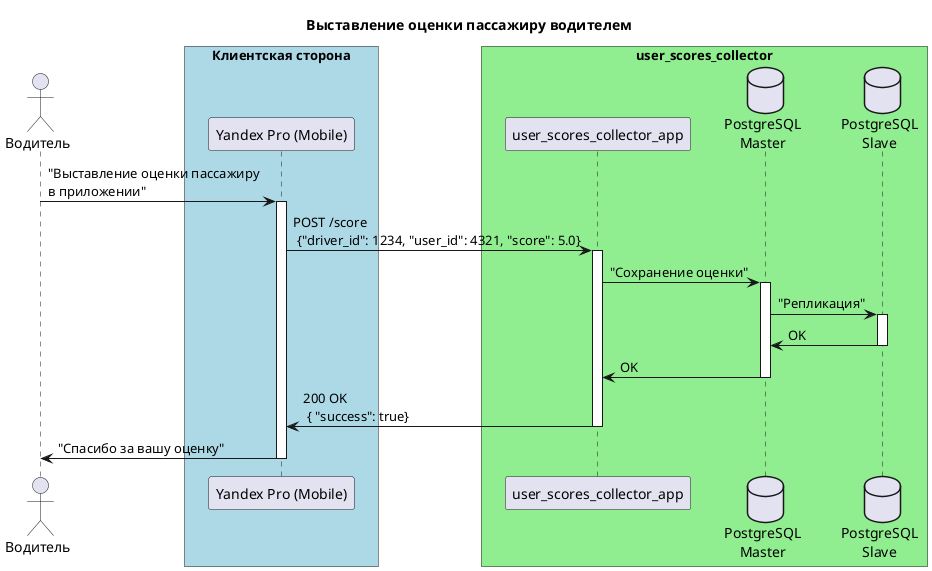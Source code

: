 @startuml

skinparam ParticipantPadding 20
skinparam BoxPadding 10
!pragma teoz true

title **Выставление оценки пассажиру водителем**

actor Водитель as driver

box "Клиентская сторона" #LightBlue
participant "Yandex Pro (Mobile)" as yandex_mobile_pro
end box

box "user_scores_collector" #LightGreen
participant user_scores_collector_app as yandex_back
database "PostgreSQL\nMaster" as postgres_master
database "PostgreSQL\nSlave" as postgres_slave
end box

driver -> yandex_mobile_pro : "Выставление оценки пассажиру\nв приложении"
activate yandex_mobile_pro
yandex_mobile_pro -> yandex_back : POST /score\n {"driver_id": 1234, "user_id": 4321, "score": 5.0}
activate yandex_back

yandex_back -> postgres_master : "Сохранение оценки"
activate postgres_master

{start} postgres_master -> postgres_slave : "Репликация"
activate postgres_slave
{end} postgres_slave -> postgres_master : OK

deactivate postgres_slave

postgres_master -> yandex_back : OK
deactivate postgres_master

yandex_back -> yandex_mobile_pro : 200 OK\n { "success": true}
deactivate yandex_back

yandex_mobile_pro -> driver : "Спасибо за вашу оценку"
deactivate yandex_mobile_pro
@enduml